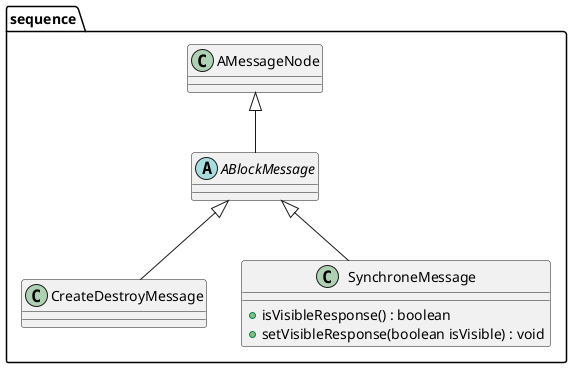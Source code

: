 @startuml



package sequence { 
' -------------------------------- umlreverse.model.diagram.sequence
abstract ABlockMessage extends AMessageNode 
class CreateDestroyMessage extends ABlockMessage
class SynchroneMessage extends ABlockMessage {
	+isVisibleResponse() : boolean
	+setVisibleResponse(boolean isVisible) : void
}

}
' --------------------------------------------------------- fin package sequence'





@enduml